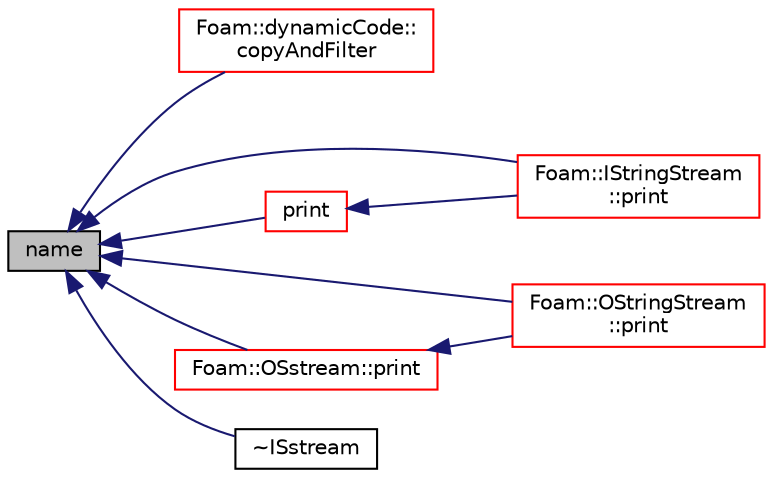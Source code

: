 digraph "name"
{
  bgcolor="transparent";
  edge [fontname="Helvetica",fontsize="10",labelfontname="Helvetica",labelfontsize="10"];
  node [fontname="Helvetica",fontsize="10",shape=record];
  rankdir="LR";
  Node1 [label="name",height=0.2,width=0.4,color="black", fillcolor="grey75", style="filled", fontcolor="black"];
  Node1 -> Node2 [dir="back",color="midnightblue",fontsize="10",style="solid",fontname="Helvetica"];
  Node2 [label="Foam::dynamicCode::\lcopyAndFilter",height=0.2,width=0.4,color="red",URL="$a00599.html#a1c5c6c6385cd29521ecf0305e3db8448",tooltip="Copy lines while expanding variables. "];
  Node1 -> Node3 [dir="back",color="midnightblue",fontsize="10",style="solid",fontname="Helvetica"];
  Node3 [label="Foam::IStringStream\l::print",height=0.2,width=0.4,color="red",URL="$a01216.html#a396408e517abe1f8cae9d2844a18ad1e",tooltip="Print description to Ostream. "];
  Node1 -> Node4 [dir="back",color="midnightblue",fontsize="10",style="solid",fontname="Helvetica"];
  Node4 [label="Foam::OStringStream\l::print",height=0.2,width=0.4,color="red",URL="$a01777.html#a396408e517abe1f8cae9d2844a18ad1e",tooltip="Print description to Ostream. "];
  Node1 -> Node5 [dir="back",color="midnightblue",fontsize="10",style="solid",fontname="Helvetica"];
  Node5 [label="print",height=0.2,width=0.4,color="red",URL="$a01214.html#a396408e517abe1f8cae9d2844a18ad1e",tooltip="Print description of IOstream to Ostream. "];
  Node5 -> Node3 [dir="back",color="midnightblue",fontsize="10",style="solid",fontname="Helvetica"];
  Node1 -> Node6 [dir="back",color="midnightblue",fontsize="10",style="solid",fontname="Helvetica"];
  Node6 [label="Foam::OSstream::print",height=0.2,width=0.4,color="red",URL="$a01775.html#a396408e517abe1f8cae9d2844a18ad1e",tooltip="Print description of IOstream to Ostream. "];
  Node6 -> Node4 [dir="back",color="midnightblue",fontsize="10",style="solid",fontname="Helvetica"];
  Node1 -> Node7 [dir="back",color="midnightblue",fontsize="10",style="solid",fontname="Helvetica"];
  Node7 [label="~ISstream",height=0.2,width=0.4,color="black",URL="$a01214.html#a21b8ba1166b04e2ab823fcabfd94fede",tooltip="Destructor. "];
}
